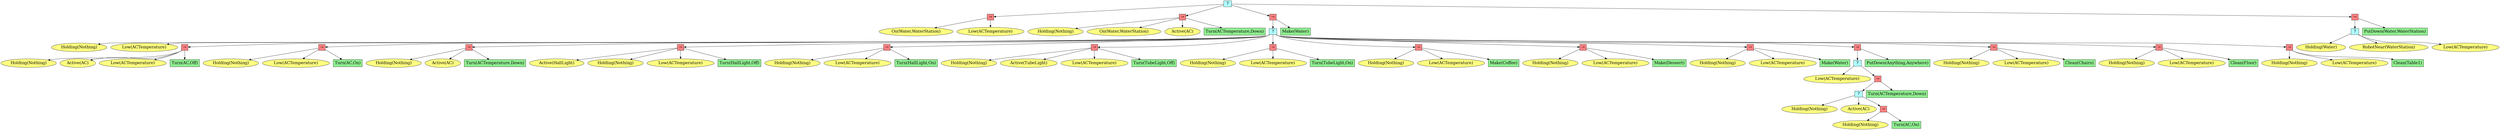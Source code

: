 digraph pastafarianism {
ordering=out;
graph [fontname="times-roman"];
node [fontname="times-roman"];
edge [fontname="times-roman"];
"103a09a5-a1f7-4236-bc55-eb978ff7cfc6" [fillcolor="#B0FFFF", fontcolor=black, fontsize=20, height=0.01, label=" ? ", shape=box, style=filled, width=0.01];
"9dd2628e-bda3-4375-b713-976b7132a8d0" [fillcolor="#FF8080", fontcolor=black, fontsize=20, height=0.01, label="&rarr;", shape=box, style=filled, width=0.01];
"103a09a5-a1f7-4236-bc55-eb978ff7cfc6" -> "9dd2628e-bda3-4375-b713-976b7132a8d0";
"d879a247-0ee1-4c50-965a-28bb71f5d304" [fillcolor="#FFFF80", fontcolor=black, fontsize=20, label="On(Water,WaterStation)", shape=ellipse, style=filled];
"9dd2628e-bda3-4375-b713-976b7132a8d0" -> "d879a247-0ee1-4c50-965a-28bb71f5d304";
"5dd1c42c-9f19-44b2-a896-2db8b1b10197" [fillcolor="#FFFF80", fontcolor=black, fontsize=20, label="Low(ACTemperature)", shape=ellipse, style=filled];
"9dd2628e-bda3-4375-b713-976b7132a8d0" -> "5dd1c42c-9f19-44b2-a896-2db8b1b10197";
"eb0c2d83-9e9e-46c2-b05b-0cecbedb0620" [fillcolor="#FF8080", fontcolor=black, fontsize=20, height=0.01, label="&rarr;", shape=box, style=filled, width=0.01];
"103a09a5-a1f7-4236-bc55-eb978ff7cfc6" -> "eb0c2d83-9e9e-46c2-b05b-0cecbedb0620";
"73156ca0-7cbf-40d1-b144-2f9ebf07f24d" [fillcolor="#FFFF80", fontcolor=black, fontsize=20, label="Holding(Nothing)", shape=ellipse, style=filled];
"eb0c2d83-9e9e-46c2-b05b-0cecbedb0620" -> "73156ca0-7cbf-40d1-b144-2f9ebf07f24d";
"71274efc-4827-4193-8511-aa31414ef8c7" [fillcolor="#FFFF80", fontcolor=black, fontsize=20, label="On(Water,WaterStation)", shape=ellipse, style=filled];
"eb0c2d83-9e9e-46c2-b05b-0cecbedb0620" -> "71274efc-4827-4193-8511-aa31414ef8c7";
"7ed02fa6-863c-4386-8914-530dbea62cef" [fillcolor="#FFFF80", fontcolor=black, fontsize=20, label="Active(AC)", shape=ellipse, style=filled];
"eb0c2d83-9e9e-46c2-b05b-0cecbedb0620" -> "7ed02fa6-863c-4386-8914-530dbea62cef";
"7ff582fa-8c3a-4605-85ed-ec68fb7768b4" [fillcolor=lightgreen, fontcolor=black, fontsize=20, label="Turn(ACTemperature,Down)", shape=box, style=filled];
"eb0c2d83-9e9e-46c2-b05b-0cecbedb0620" -> "7ff582fa-8c3a-4605-85ed-ec68fb7768b4";
"ed6acb54-4e1f-4353-bff0-54bb56b3e6a4" [fillcolor="#FF8080", fontcolor=black, fontsize=20, height=0.01, label="&rarr;", shape=box, style=filled, width=0.01];
"103a09a5-a1f7-4236-bc55-eb978ff7cfc6" -> "ed6acb54-4e1f-4353-bff0-54bb56b3e6a4";
"6879e0b6-c4e5-4cce-a112-a7f0d3deafe1" [fillcolor="#B0FFFF", fontcolor=black, fontsize=20, height=0.01, label=" ? ", shape=box, style=filled, width=0.01];
"ed6acb54-4e1f-4353-bff0-54bb56b3e6a4" -> "6879e0b6-c4e5-4cce-a112-a7f0d3deafe1";
"555f9cf1-e05c-4116-96f5-3c0aea1e84d4" [fillcolor="#FFFF80", fontcolor=black, fontsize=20, label="Holding(Nothing)", shape=ellipse, style=filled];
"6879e0b6-c4e5-4cce-a112-a7f0d3deafe1" -> "555f9cf1-e05c-4116-96f5-3c0aea1e84d4";
"833ccfdf-9ef5-419a-8e93-55658f614149" [fillcolor="#FFFF80", fontcolor=black, fontsize=20, label="Low(ACTemperature)", shape=ellipse, style=filled];
"6879e0b6-c4e5-4cce-a112-a7f0d3deafe1" -> "833ccfdf-9ef5-419a-8e93-55658f614149";
"3266bb38-e966-46f7-af9b-639937500a2e" [fillcolor="#FF8080", fontcolor=black, fontsize=20, height=0.01, label="&rarr;", shape=box, style=filled, width=0.01];
"6879e0b6-c4e5-4cce-a112-a7f0d3deafe1" -> "3266bb38-e966-46f7-af9b-639937500a2e";
"97e68188-b355-4396-a540-51073c374f73" [fillcolor="#FFFF80", fontcolor=black, fontsize=20, label="Holding(Nothing)", shape=ellipse, style=filled];
"3266bb38-e966-46f7-af9b-639937500a2e" -> "97e68188-b355-4396-a540-51073c374f73";
"6b50bbe3-d991-418e-939d-23a6138688ee" [fillcolor="#FFFF80", fontcolor=black, fontsize=20, label="Active(AC)", shape=ellipse, style=filled];
"3266bb38-e966-46f7-af9b-639937500a2e" -> "6b50bbe3-d991-418e-939d-23a6138688ee";
"e1bd3279-06e9-4070-b4e4-8f35b30aabc2" [fillcolor="#FFFF80", fontcolor=black, fontsize=20, label="Low(ACTemperature)", shape=ellipse, style=filled];
"3266bb38-e966-46f7-af9b-639937500a2e" -> "e1bd3279-06e9-4070-b4e4-8f35b30aabc2";
"e9c48d72-2167-4c60-b8cc-7d24448374ca" [fillcolor=lightgreen, fontcolor=black, fontsize=20, label="Turn(AC,Off)", shape=box, style=filled];
"3266bb38-e966-46f7-af9b-639937500a2e" -> "e9c48d72-2167-4c60-b8cc-7d24448374ca";
"42b3e7c6-3924-416e-977d-1ab2b84e1905" [fillcolor="#FF8080", fontcolor=black, fontsize=20, height=0.01, label="&rarr;", shape=box, style=filled, width=0.01];
"6879e0b6-c4e5-4cce-a112-a7f0d3deafe1" -> "42b3e7c6-3924-416e-977d-1ab2b84e1905";
"518e19a6-970f-4756-b2c1-2ef10fc4778c" [fillcolor="#FFFF80", fontcolor=black, fontsize=20, label="Holding(Nothing)", shape=ellipse, style=filled];
"42b3e7c6-3924-416e-977d-1ab2b84e1905" -> "518e19a6-970f-4756-b2c1-2ef10fc4778c";
"6daaf799-3e90-40a6-8a33-526faa93fa4f" [fillcolor="#FFFF80", fontcolor=black, fontsize=20, label="Low(ACTemperature)", shape=ellipse, style=filled];
"42b3e7c6-3924-416e-977d-1ab2b84e1905" -> "6daaf799-3e90-40a6-8a33-526faa93fa4f";
"8875e27a-dac0-4c25-b82d-4a2eb23c670f" [fillcolor=lightgreen, fontcolor=black, fontsize=20, label="Turn(AC,On)", shape=box, style=filled];
"42b3e7c6-3924-416e-977d-1ab2b84e1905" -> "8875e27a-dac0-4c25-b82d-4a2eb23c670f";
"6b17e528-118c-4f9d-a2ba-2d8e670b0f64" [fillcolor="#FF8080", fontcolor=black, fontsize=20, height=0.01, label="&rarr;", shape=box, style=filled, width=0.01];
"6879e0b6-c4e5-4cce-a112-a7f0d3deafe1" -> "6b17e528-118c-4f9d-a2ba-2d8e670b0f64";
"c983452f-9474-4964-8d84-09ffb886433b" [fillcolor="#FFFF80", fontcolor=black, fontsize=20, label="Holding(Nothing)", shape=ellipse, style=filled];
"6b17e528-118c-4f9d-a2ba-2d8e670b0f64" -> "c983452f-9474-4964-8d84-09ffb886433b";
"043e7f77-9c2a-4e79-9053-f40626fdfae0" [fillcolor="#FFFF80", fontcolor=black, fontsize=20, label="Active(AC)", shape=ellipse, style=filled];
"6b17e528-118c-4f9d-a2ba-2d8e670b0f64" -> "043e7f77-9c2a-4e79-9053-f40626fdfae0";
"1c69ae88-e9b2-4156-a524-5f544256ecaf" [fillcolor=lightgreen, fontcolor=black, fontsize=20, label="Turn(ACTemperature,Down)", shape=box, style=filled];
"6b17e528-118c-4f9d-a2ba-2d8e670b0f64" -> "1c69ae88-e9b2-4156-a524-5f544256ecaf";
"d5765673-2c56-455f-b364-9c976e31c190" [fillcolor="#FF8080", fontcolor=black, fontsize=20, height=0.01, label="&rarr;", shape=box, style=filled, width=0.01];
"6879e0b6-c4e5-4cce-a112-a7f0d3deafe1" -> "d5765673-2c56-455f-b364-9c976e31c190";
"bcbd62e8-fe42-4313-8d7b-e83658337a2b" [fillcolor="#FFFF80", fontcolor=black, fontsize=20, label="Active(HallLight)", shape=ellipse, style=filled];
"d5765673-2c56-455f-b364-9c976e31c190" -> "bcbd62e8-fe42-4313-8d7b-e83658337a2b";
"54b50aa7-7f4e-4f6f-a70e-884b72a1d208" [fillcolor="#FFFF80", fontcolor=black, fontsize=20, label="Holding(Nothing)", shape=ellipse, style=filled];
"d5765673-2c56-455f-b364-9c976e31c190" -> "54b50aa7-7f4e-4f6f-a70e-884b72a1d208";
"2d5fea9a-7a8a-472d-919a-0753241749b8" [fillcolor="#FFFF80", fontcolor=black, fontsize=20, label="Low(ACTemperature)", shape=ellipse, style=filled];
"d5765673-2c56-455f-b364-9c976e31c190" -> "2d5fea9a-7a8a-472d-919a-0753241749b8";
"a82cbfee-d09f-464e-b116-c9ceba1fcc87" [fillcolor=lightgreen, fontcolor=black, fontsize=20, label="Turn(HallLight,Off)", shape=box, style=filled];
"d5765673-2c56-455f-b364-9c976e31c190" -> "a82cbfee-d09f-464e-b116-c9ceba1fcc87";
"962b755c-a4f3-41f4-9103-73713d5ea35a" [fillcolor="#FF8080", fontcolor=black, fontsize=20, height=0.01, label="&rarr;", shape=box, style=filled, width=0.01];
"6879e0b6-c4e5-4cce-a112-a7f0d3deafe1" -> "962b755c-a4f3-41f4-9103-73713d5ea35a";
"6b278efc-4a58-403a-9fd0-5980c174656f" [fillcolor="#FFFF80", fontcolor=black, fontsize=20, label="Holding(Nothing)", shape=ellipse, style=filled];
"962b755c-a4f3-41f4-9103-73713d5ea35a" -> "6b278efc-4a58-403a-9fd0-5980c174656f";
"6e3ac9b6-b0b3-4ac8-82e4-b4396d7abf55" [fillcolor="#FFFF80", fontcolor=black, fontsize=20, label="Low(ACTemperature)", shape=ellipse, style=filled];
"962b755c-a4f3-41f4-9103-73713d5ea35a" -> "6e3ac9b6-b0b3-4ac8-82e4-b4396d7abf55";
"c85db9ce-9b1e-4d5f-8625-0f0d028f56d9" [fillcolor=lightgreen, fontcolor=black, fontsize=20, label="Turn(HallLight,On)", shape=box, style=filled];
"962b755c-a4f3-41f4-9103-73713d5ea35a" -> "c85db9ce-9b1e-4d5f-8625-0f0d028f56d9";
"8afe21d0-a5b8-4743-ac85-f919baee56e9" [fillcolor="#FF8080", fontcolor=black, fontsize=20, height=0.01, label="&rarr;", shape=box, style=filled, width=0.01];
"6879e0b6-c4e5-4cce-a112-a7f0d3deafe1" -> "8afe21d0-a5b8-4743-ac85-f919baee56e9";
"15ff5c11-5284-4639-83c6-6aaf40003832" [fillcolor="#FFFF80", fontcolor=black, fontsize=20, label="Holding(Nothing)", shape=ellipse, style=filled];
"8afe21d0-a5b8-4743-ac85-f919baee56e9" -> "15ff5c11-5284-4639-83c6-6aaf40003832";
"da34c5f2-cedd-4080-ae81-8c99cc5d954c" [fillcolor="#FFFF80", fontcolor=black, fontsize=20, label="Active(TubeLight)", shape=ellipse, style=filled];
"8afe21d0-a5b8-4743-ac85-f919baee56e9" -> "da34c5f2-cedd-4080-ae81-8c99cc5d954c";
"3280f874-48b5-4e45-8837-c71d610991f2" [fillcolor="#FFFF80", fontcolor=black, fontsize=20, label="Low(ACTemperature)", shape=ellipse, style=filled];
"8afe21d0-a5b8-4743-ac85-f919baee56e9" -> "3280f874-48b5-4e45-8837-c71d610991f2";
"636afc2f-6c31-44c6-8733-34443e57682d" [fillcolor=lightgreen, fontcolor=black, fontsize=20, label="Turn(TubeLight,Off)", shape=box, style=filled];
"8afe21d0-a5b8-4743-ac85-f919baee56e9" -> "636afc2f-6c31-44c6-8733-34443e57682d";
"4dbe1361-6d0c-4802-8d5c-2d2eb7fa7f9f" [fillcolor="#FF8080", fontcolor=black, fontsize=20, height=0.01, label="&rarr;", shape=box, style=filled, width=0.01];
"6879e0b6-c4e5-4cce-a112-a7f0d3deafe1" -> "4dbe1361-6d0c-4802-8d5c-2d2eb7fa7f9f";
"b12818de-0c7c-4ca7-bc8f-4670791144d5" [fillcolor="#FFFF80", fontcolor=black, fontsize=20, label="Holding(Nothing)", shape=ellipse, style=filled];
"4dbe1361-6d0c-4802-8d5c-2d2eb7fa7f9f" -> "b12818de-0c7c-4ca7-bc8f-4670791144d5";
"5590d68c-7084-42c8-908a-2dc99d31d1af" [fillcolor="#FFFF80", fontcolor=black, fontsize=20, label="Low(ACTemperature)", shape=ellipse, style=filled];
"4dbe1361-6d0c-4802-8d5c-2d2eb7fa7f9f" -> "5590d68c-7084-42c8-908a-2dc99d31d1af";
"53f5472c-b8fb-4554-9341-ba1ca27dfed2" [fillcolor=lightgreen, fontcolor=black, fontsize=20, label="Turn(TubeLight,On)", shape=box, style=filled];
"4dbe1361-6d0c-4802-8d5c-2d2eb7fa7f9f" -> "53f5472c-b8fb-4554-9341-ba1ca27dfed2";
"4261aa3f-4ce9-43db-8d3c-624297e0cdd1" [fillcolor="#FF8080", fontcolor=black, fontsize=20, height=0.01, label="&rarr;", shape=box, style=filled, width=0.01];
"6879e0b6-c4e5-4cce-a112-a7f0d3deafe1" -> "4261aa3f-4ce9-43db-8d3c-624297e0cdd1";
"cb70ef12-43bf-49f3-9dc3-fae2a4644317" [fillcolor="#FFFF80", fontcolor=black, fontsize=20, label="Holding(Nothing)", shape=ellipse, style=filled];
"4261aa3f-4ce9-43db-8d3c-624297e0cdd1" -> "cb70ef12-43bf-49f3-9dc3-fae2a4644317";
"e17f5a22-c3e1-4791-ab77-aa9c565320a4" [fillcolor="#FFFF80", fontcolor=black, fontsize=20, label="Low(ACTemperature)", shape=ellipse, style=filled];
"4261aa3f-4ce9-43db-8d3c-624297e0cdd1" -> "e17f5a22-c3e1-4791-ab77-aa9c565320a4";
"1b4ca65d-3840-4d66-9942-5c2c3f6654cf" [fillcolor=lightgreen, fontcolor=black, fontsize=20, label="Make(Coffee)", shape=box, style=filled];
"4261aa3f-4ce9-43db-8d3c-624297e0cdd1" -> "1b4ca65d-3840-4d66-9942-5c2c3f6654cf";
"b610bb12-7331-49fa-98ab-487c15c3906c" [fillcolor="#FF8080", fontcolor=black, fontsize=20, height=0.01, label="&rarr;", shape=box, style=filled, width=0.01];
"6879e0b6-c4e5-4cce-a112-a7f0d3deafe1" -> "b610bb12-7331-49fa-98ab-487c15c3906c";
"0f46ae14-ccd8-4c5e-81bc-bf4c3bc6606f" [fillcolor="#FFFF80", fontcolor=black, fontsize=20, label="Holding(Nothing)", shape=ellipse, style=filled];
"b610bb12-7331-49fa-98ab-487c15c3906c" -> "0f46ae14-ccd8-4c5e-81bc-bf4c3bc6606f";
"f6386e17-acba-4aa9-9db0-3ac747c8d1a6" [fillcolor="#FFFF80", fontcolor=black, fontsize=20, label="Low(ACTemperature)", shape=ellipse, style=filled];
"b610bb12-7331-49fa-98ab-487c15c3906c" -> "f6386e17-acba-4aa9-9db0-3ac747c8d1a6";
"0fa9c669-7835-45af-96ba-ed1262db3e5d" [fillcolor=lightgreen, fontcolor=black, fontsize=20, label="Make(Dessert)", shape=box, style=filled];
"b610bb12-7331-49fa-98ab-487c15c3906c" -> "0fa9c669-7835-45af-96ba-ed1262db3e5d";
"4ab35991-571c-4b93-916d-b0d3240474d7" [fillcolor="#FF8080", fontcolor=black, fontsize=20, height=0.01, label="&rarr;", shape=box, style=filled, width=0.01];
"6879e0b6-c4e5-4cce-a112-a7f0d3deafe1" -> "4ab35991-571c-4b93-916d-b0d3240474d7";
"7fa11971-b8aa-463e-b6a1-0abe48483846" [fillcolor="#FFFF80", fontcolor=black, fontsize=20, label="Holding(Nothing)", shape=ellipse, style=filled];
"4ab35991-571c-4b93-916d-b0d3240474d7" -> "7fa11971-b8aa-463e-b6a1-0abe48483846";
"5e77f76f-2928-4f18-9a28-3ac54269b25f" [fillcolor="#FFFF80", fontcolor=black, fontsize=20, label="Low(ACTemperature)", shape=ellipse, style=filled];
"4ab35991-571c-4b93-916d-b0d3240474d7" -> "5e77f76f-2928-4f18-9a28-3ac54269b25f";
"c3df462c-6ea4-4ef5-9f07-4b531beb9612" [fillcolor=lightgreen, fontcolor=black, fontsize=20, label="Make(Water)", shape=box, style=filled];
"4ab35991-571c-4b93-916d-b0d3240474d7" -> "c3df462c-6ea4-4ef5-9f07-4b531beb9612";
"28dddfc9-a678-4783-9566-68fae37df5ff" [fillcolor="#FF8080", fontcolor=black, fontsize=20, height=0.01, label="&rarr;", shape=box, style=filled, width=0.01];
"6879e0b6-c4e5-4cce-a112-a7f0d3deafe1" -> "28dddfc9-a678-4783-9566-68fae37df5ff";
"15cf75a9-a3ec-44d8-b08d-1d3034aa3c28" [fillcolor="#B0FFFF", fontcolor=black, fontsize=20, height=0.01, label=" ? ", shape=box, style=filled, width=0.01];
"28dddfc9-a678-4783-9566-68fae37df5ff" -> "15cf75a9-a3ec-44d8-b08d-1d3034aa3c28";
"e25e13a0-6acc-43f7-afdc-8f235b6c62cc" [fillcolor="#FFFF80", fontcolor=black, fontsize=20, label="Low(ACTemperature)", shape=ellipse, style=filled];
"15cf75a9-a3ec-44d8-b08d-1d3034aa3c28" -> "e25e13a0-6acc-43f7-afdc-8f235b6c62cc";
"f22f3952-19cc-4829-a857-8ee5f284fc88" [fillcolor="#FF8080", fontcolor=black, fontsize=20, height=0.01, label="&rarr;", shape=box, style=filled, width=0.01];
"15cf75a9-a3ec-44d8-b08d-1d3034aa3c28" -> "f22f3952-19cc-4829-a857-8ee5f284fc88";
"0781e9f9-84d6-4823-8ae3-c9469970deb1" [fillcolor="#B0FFFF", fontcolor=black, fontsize=20, height=0.01, label=" ? ", shape=box, style=filled, width=0.01];
"f22f3952-19cc-4829-a857-8ee5f284fc88" -> "0781e9f9-84d6-4823-8ae3-c9469970deb1";
"2c5d04a5-7395-4f5f-aac8-9d7079318de9" [fillcolor="#FFFF80", fontcolor=black, fontsize=20, label="Holding(Nothing)", shape=ellipse, style=filled];
"0781e9f9-84d6-4823-8ae3-c9469970deb1" -> "2c5d04a5-7395-4f5f-aac8-9d7079318de9";
"24fd53f2-8370-4878-a4e3-1b2684ba73b1" [fillcolor="#FFFF80", fontcolor=black, fontsize=20, label="Active(AC)", shape=ellipse, style=filled];
"0781e9f9-84d6-4823-8ae3-c9469970deb1" -> "24fd53f2-8370-4878-a4e3-1b2684ba73b1";
"bf119804-035e-4f65-b714-de6d8ceb185e" [fillcolor="#FF8080", fontcolor=black, fontsize=20, height=0.01, label="&rarr;", shape=box, style=filled, width=0.01];
"0781e9f9-84d6-4823-8ae3-c9469970deb1" -> "bf119804-035e-4f65-b714-de6d8ceb185e";
"5b740de6-bbd0-444b-8266-e7c5a857082d" [fillcolor="#FFFF80", fontcolor=black, fontsize=20, label="Holding(Nothing)", shape=ellipse, style=filled];
"bf119804-035e-4f65-b714-de6d8ceb185e" -> "5b740de6-bbd0-444b-8266-e7c5a857082d";
"9eec23b4-0ec9-4a43-b5da-1a207756dbf5" [fillcolor=lightgreen, fontcolor=black, fontsize=20, label="Turn(AC,On)", shape=box, style=filled];
"bf119804-035e-4f65-b714-de6d8ceb185e" -> "9eec23b4-0ec9-4a43-b5da-1a207756dbf5";
"c811ed10-1c6b-4358-85fa-ca94b88771d9" [fillcolor=lightgreen, fontcolor=black, fontsize=20, label="Turn(ACTemperature,Down)", shape=box, style=filled];
"f22f3952-19cc-4829-a857-8ee5f284fc88" -> "c811ed10-1c6b-4358-85fa-ca94b88771d9";
"7ff52493-0309-4a6b-ba1a-d2f30bd794df" [fillcolor=lightgreen, fontcolor=black, fontsize=20, label="PutDown(Anything,Anywhere)", shape=box, style=filled];
"28dddfc9-a678-4783-9566-68fae37df5ff" -> "7ff52493-0309-4a6b-ba1a-d2f30bd794df";
"d2796534-615c-4e30-911d-7db6b207dfdb" [fillcolor="#FF8080", fontcolor=black, fontsize=20, height=0.01, label="&rarr;", shape=box, style=filled, width=0.01];
"6879e0b6-c4e5-4cce-a112-a7f0d3deafe1" -> "d2796534-615c-4e30-911d-7db6b207dfdb";
"e09b6657-bdac-4512-869a-e4b6e97265a4" [fillcolor="#FFFF80", fontcolor=black, fontsize=20, label="Holding(Nothing)", shape=ellipse, style=filled];
"d2796534-615c-4e30-911d-7db6b207dfdb" -> "e09b6657-bdac-4512-869a-e4b6e97265a4";
"15b225d9-c3b4-4043-90f5-7ec00851b784" [fillcolor="#FFFF80", fontcolor=black, fontsize=20, label="Low(ACTemperature)", shape=ellipse, style=filled];
"d2796534-615c-4e30-911d-7db6b207dfdb" -> "15b225d9-c3b4-4043-90f5-7ec00851b784";
"afb739b9-81c6-45d9-8619-85a9b6c748e1" [fillcolor=lightgreen, fontcolor=black, fontsize=20, label="Clean(Chairs)", shape=box, style=filled];
"d2796534-615c-4e30-911d-7db6b207dfdb" -> "afb739b9-81c6-45d9-8619-85a9b6c748e1";
"3313fb29-cca0-4892-9963-d86fecee62de" [fillcolor="#FF8080", fontcolor=black, fontsize=20, height=0.01, label="&rarr;", shape=box, style=filled, width=0.01];
"6879e0b6-c4e5-4cce-a112-a7f0d3deafe1" -> "3313fb29-cca0-4892-9963-d86fecee62de";
"3c365d34-9927-4020-9d4d-ebd7c848ccf2" [fillcolor="#FFFF80", fontcolor=black, fontsize=20, label="Holding(Nothing)", shape=ellipse, style=filled];
"3313fb29-cca0-4892-9963-d86fecee62de" -> "3c365d34-9927-4020-9d4d-ebd7c848ccf2";
"070c560f-3e16-4d83-a945-10478307160c" [fillcolor="#FFFF80", fontcolor=black, fontsize=20, label="Low(ACTemperature)", shape=ellipse, style=filled];
"3313fb29-cca0-4892-9963-d86fecee62de" -> "070c560f-3e16-4d83-a945-10478307160c";
"31a3dd2d-55c7-415c-a0ae-37b70f166f80" [fillcolor=lightgreen, fontcolor=black, fontsize=20, label="Clean(Floor)", shape=box, style=filled];
"3313fb29-cca0-4892-9963-d86fecee62de" -> "31a3dd2d-55c7-415c-a0ae-37b70f166f80";
"4f37af25-7059-4e62-a7c8-936e7a41a1c1" [fillcolor="#FF8080", fontcolor=black, fontsize=20, height=0.01, label="&rarr;", shape=box, style=filled, width=0.01];
"6879e0b6-c4e5-4cce-a112-a7f0d3deafe1" -> "4f37af25-7059-4e62-a7c8-936e7a41a1c1";
"8e933317-b4f3-429e-adbf-1858881b5e2c" [fillcolor="#FFFF80", fontcolor=black, fontsize=20, label="Holding(Nothing)", shape=ellipse, style=filled];
"4f37af25-7059-4e62-a7c8-936e7a41a1c1" -> "8e933317-b4f3-429e-adbf-1858881b5e2c";
"6469e2aa-cf4e-4138-805b-743f98afeb08" [fillcolor="#FFFF80", fontcolor=black, fontsize=20, label="Low(ACTemperature)", shape=ellipse, style=filled];
"4f37af25-7059-4e62-a7c8-936e7a41a1c1" -> "6469e2aa-cf4e-4138-805b-743f98afeb08";
"32d840c9-0f85-431a-9dfe-88cea3ef07ee" [fillcolor=lightgreen, fontcolor=black, fontsize=20, label="Clean(Table1)", shape=box, style=filled];
"4f37af25-7059-4e62-a7c8-936e7a41a1c1" -> "32d840c9-0f85-431a-9dfe-88cea3ef07ee";
"b9fe33d1-71e0-4fbd-88a7-4bdb65af028a" [fillcolor=lightgreen, fontcolor=black, fontsize=20, label="Make(Water)", shape=box, style=filled];
"ed6acb54-4e1f-4353-bff0-54bb56b3e6a4" -> "b9fe33d1-71e0-4fbd-88a7-4bdb65af028a";
"fdb07642-2003-4138-9da4-15d0ccbd8fa2" [fillcolor="#FF8080", fontcolor=black, fontsize=20, height=0.01, label="&rarr;", shape=box, style=filled, width=0.01];
"103a09a5-a1f7-4236-bc55-eb978ff7cfc6" -> "fdb07642-2003-4138-9da4-15d0ccbd8fa2";
"2926bdd7-80f5-40a5-aa0f-5ba5c9dddd2b" [fillcolor="#B0FFFF", fontcolor=black, fontsize=20, height=0.01, label=" ? ", shape=box, style=filled, width=0.01];
"fdb07642-2003-4138-9da4-15d0ccbd8fa2" -> "2926bdd7-80f5-40a5-aa0f-5ba5c9dddd2b";
"443eb68c-608f-4b2d-baa1-39e34832479b" [fillcolor="#FFFF80", fontcolor=black, fontsize=20, label="Holding(Water)", shape=ellipse, style=filled];
"2926bdd7-80f5-40a5-aa0f-5ba5c9dddd2b" -> "443eb68c-608f-4b2d-baa1-39e34832479b";
"9953ed42-f352-4c2b-b80b-1c9a104e047d" [fillcolor="#FFFF80", fontcolor=black, fontsize=20, label="RobotNear(WaterStation)", shape=ellipse, style=filled];
"2926bdd7-80f5-40a5-aa0f-5ba5c9dddd2b" -> "9953ed42-f352-4c2b-b80b-1c9a104e047d";
"c21bdd8c-ee3e-4c19-8b4a-4f430db96ae8" [fillcolor="#FFFF80", fontcolor=black, fontsize=20, label="Low(ACTemperature)", shape=ellipse, style=filled];
"2926bdd7-80f5-40a5-aa0f-5ba5c9dddd2b" -> "c21bdd8c-ee3e-4c19-8b4a-4f430db96ae8";
"3dc326ba-98b5-4ea4-a749-0e312ec14da6" [fillcolor=lightgreen, fontcolor=black, fontsize=20, label="PutDown(Water,WaterStation)", shape=box, style=filled];
"fdb07642-2003-4138-9da4-15d0ccbd8fa2" -> "3dc326ba-98b5-4ea4-a749-0e312ec14da6";
}

